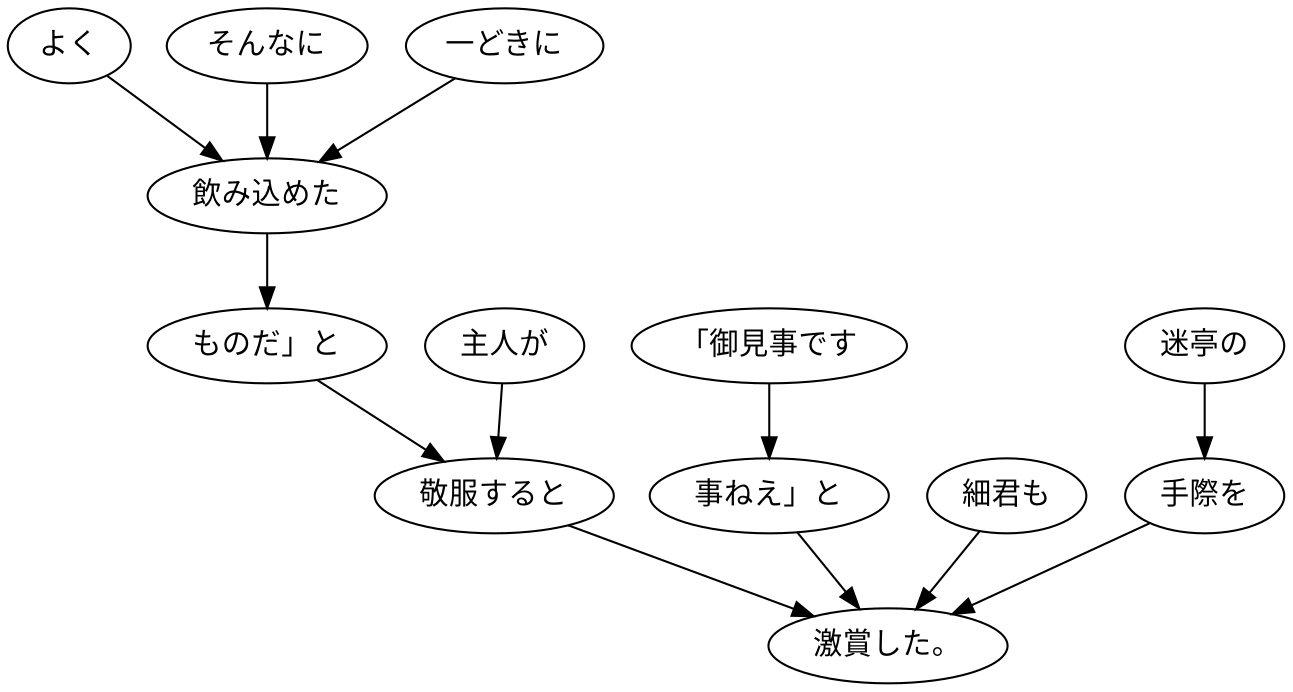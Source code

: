 digraph graph3539 {
	node0 [label="よく"];
	node1 [label="そんなに"];
	node2 [label="一どきに"];
	node3 [label="飲み込めた"];
	node4 [label="ものだ」と"];
	node5 [label="主人が"];
	node6 [label="敬服すると"];
	node7 [label="「御見事です"];
	node8 [label="事ねえ」と"];
	node9 [label="細君も"];
	node10 [label="迷亭の"];
	node11 [label="手際を"];
	node12 [label="激賞した。"];
	node0 -> node3;
	node1 -> node3;
	node2 -> node3;
	node3 -> node4;
	node4 -> node6;
	node5 -> node6;
	node6 -> node12;
	node7 -> node8;
	node8 -> node12;
	node9 -> node12;
	node10 -> node11;
	node11 -> node12;
}
